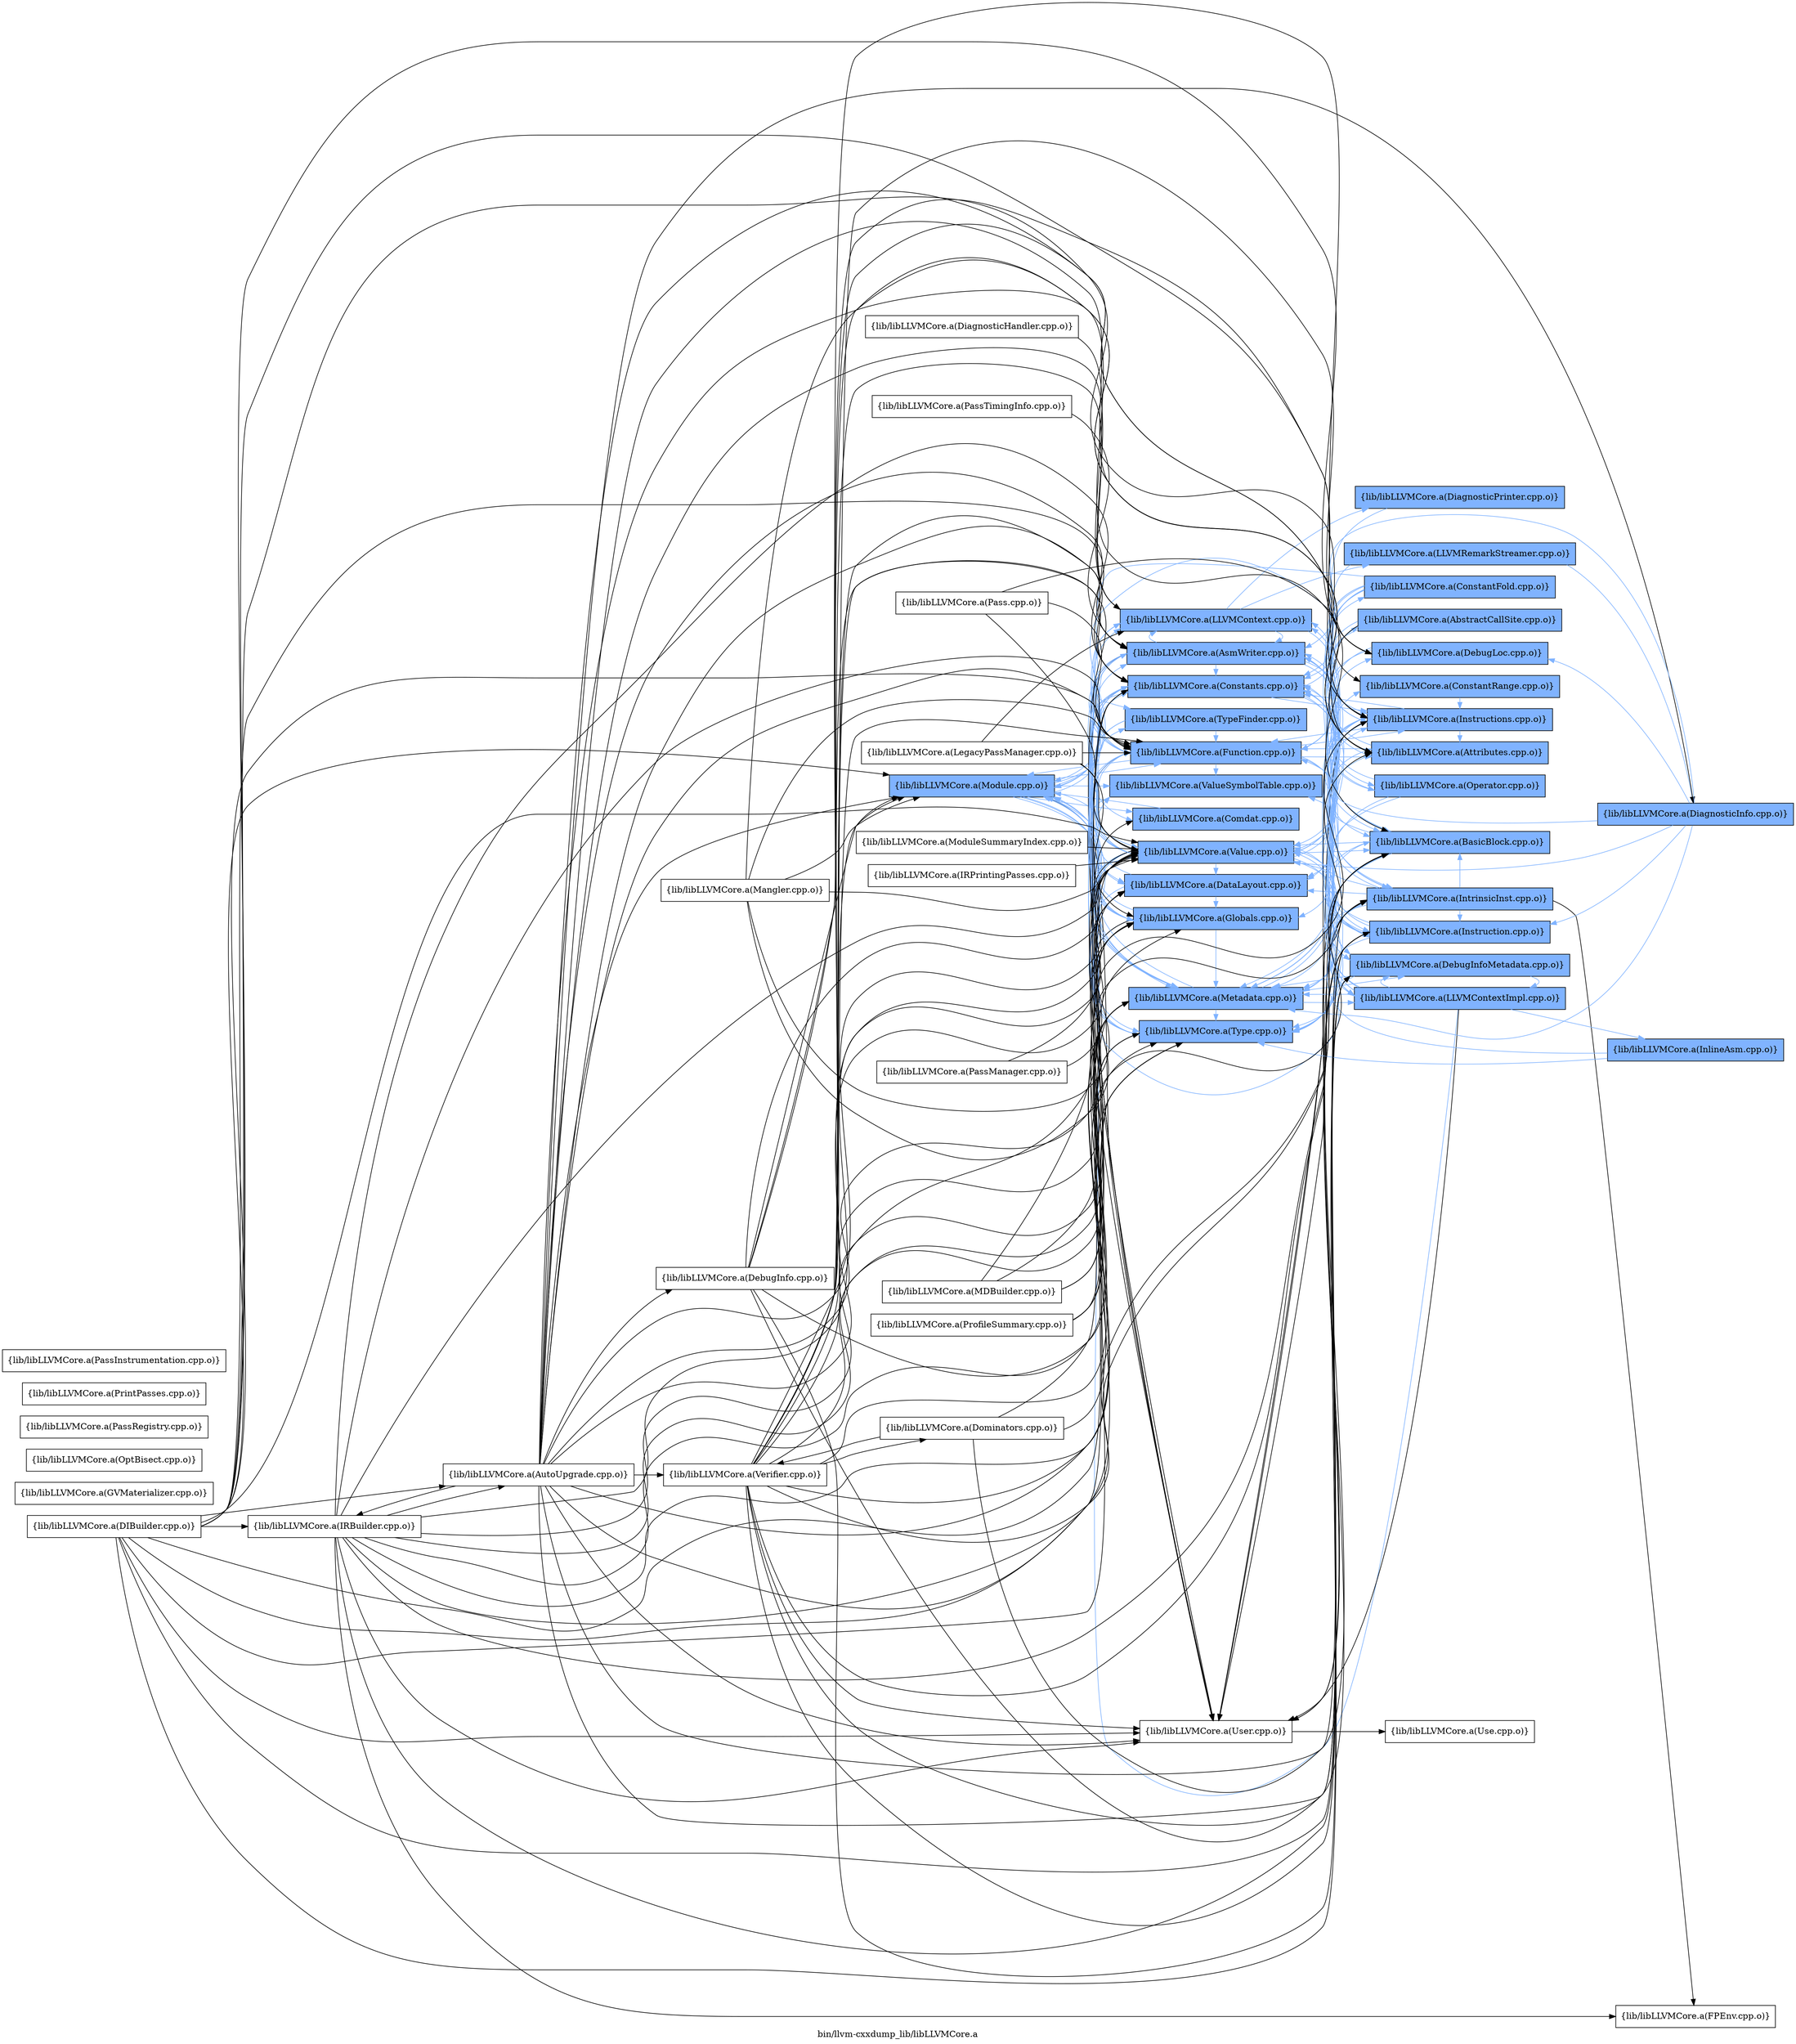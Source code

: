 digraph "bin/llvm-cxxdump_lib/libLLVMCore.a" {
	label="bin/llvm-cxxdump_lib/libLLVMCore.a";
	rankdir=LR;
	{ rank=same; Node0x55d2ca1a23d8;  }
	{ rank=same; Node0x55d2ca1a4278; Node0x55d2ca19dc48; Node0x55d2ca1a7ab8; Node0x55d2ca1a6078; Node0x55d2ca1a7b08; Node0x55d2ca1a2dd8; Node0x55d2ca1a6708; Node0x55d2ca1a2ba8; Node0x55d2ca1a4548; Node0x55d2ca1a5218; Node0x55d2ca19e058; Node0x55d2ca19ed78; Node0x55d2ca19e648;  }
	{ rank=same; Node0x55d2ca1a5358; Node0x55d2ca19e8c8; Node0x55d2ca1a4d68; Node0x55d2ca1a4778; Node0x55d2ca1a1758; Node0x55d2ca1a6848; Node0x55d2ca1a3508; Node0x55d2ca1a6898; Node0x55d2ca1a6ed8; Node0x55d2ca1a5a88; Node0x55d2ca1a5858; Node0x55d2ca19f958; Node0x55d2ca19e418; Node0x55d2ca1a4f98; Node0x55d2ca1a4ae8;  }

	Node0x55d2ca1a23d8 [shape=record,shape=box,group=1,style=filled,fillcolor="0.600000 0.5 1",label="{lib/libLLVMCore.a(Module.cpp.o)}"];
	Node0x55d2ca1a23d8 -> Node0x55d2ca1a4278[color="0.600000 0.5 1"];
	Node0x55d2ca1a23d8 -> Node0x55d2ca19dc48[color="0.600000 0.5 1"];
	Node0x55d2ca1a23d8 -> Node0x55d2ca1a7ab8[color="0.600000 0.5 1"];
	Node0x55d2ca1a23d8 -> Node0x55d2ca1a6078[color="0.600000 0.5 1"];
	Node0x55d2ca1a23d8 -> Node0x55d2ca1a7b08[color="0.600000 0.5 1"];
	Node0x55d2ca1a23d8 -> Node0x55d2ca1a2dd8[color="0.600000 0.5 1"];
	Node0x55d2ca1a23d8 -> Node0x55d2ca1a6708[color="0.600000 0.5 1"];
	Node0x55d2ca1a23d8 -> Node0x55d2ca1a2ba8[color="0.600000 0.5 1"];
	Node0x55d2ca1a23d8 -> Node0x55d2ca1a4548[color="0.600000 0.5 1"];
	Node0x55d2ca1a23d8 -> Node0x55d2ca1a5218[color="0.600000 0.5 1"];
	Node0x55d2ca1a23d8 -> Node0x55d2ca19e058;
	Node0x55d2ca1a23d8 -> Node0x55d2ca19ed78[color="0.600000 0.5 1"];
	Node0x55d2ca1a23d8 -> Node0x55d2ca19e648[color="0.600000 0.5 1"];
	Node0x55d2ca19dc48 [shape=record,shape=box,group=1,style=filled,fillcolor="0.600000 0.5 1",label="{lib/libLLVMCore.a(Comdat.cpp.o)}"];
	Node0x55d2ca19dc48 -> Node0x55d2ca1a23d8[color="0.600000 0.5 1"];
	Node0x55d2ca1a6078 [shape=record,shape=box,group=1,style=filled,fillcolor="0.600000 0.5 1",label="{lib/libLLVMCore.a(DataLayout.cpp.o)}"];
	Node0x55d2ca1a6078 -> Node0x55d2ca1a2dd8[color="0.600000 0.5 1"];
	Node0x55d2ca1a6078 -> Node0x55d2ca1a23d8[color="0.600000 0.5 1"];
	Node0x55d2ca1a6078 -> Node0x55d2ca1a4548[color="0.600000 0.5 1"];
	Node0x55d2ca1a2dd8 [shape=record,shape=box,group=1,style=filled,fillcolor="0.600000 0.5 1",label="{lib/libLLVMCore.a(Globals.cpp.o)}"];
	Node0x55d2ca1a2dd8 -> Node0x55d2ca1a7ab8[color="0.600000 0.5 1"];
	Node0x55d2ca1a2dd8 -> Node0x55d2ca1a7b08[color="0.600000 0.5 1"];
	Node0x55d2ca1a2dd8 -> Node0x55d2ca1a2ba8[color="0.600000 0.5 1"];
	Node0x55d2ca1a2dd8 -> Node0x55d2ca1a23d8[color="0.600000 0.5 1"];
	Node0x55d2ca1a2dd8 -> Node0x55d2ca1a4548[color="0.600000 0.5 1"];
	Node0x55d2ca1a2dd8 -> Node0x55d2ca19e058;
	Node0x55d2ca1a2dd8 -> Node0x55d2ca19ed78[color="0.600000 0.5 1"];
	Node0x55d2ca19e328 [shape=record,shape=box,group=0,label="{lib/libLLVMCore.a(Mangler.cpp.o)}"];
	Node0x55d2ca19e328 -> Node0x55d2ca1a5358;
	Node0x55d2ca19e328 -> Node0x55d2ca1a6078;
	Node0x55d2ca19e328 -> Node0x55d2ca1a7b08;
	Node0x55d2ca19e328 -> Node0x55d2ca1a2dd8;
	Node0x55d2ca19e328 -> Node0x55d2ca1a23d8;
	Node0x55d2ca19e328 -> Node0x55d2ca19ed78;
	Node0x55d2ca1a2ba8 [shape=record,shape=box,group=1,style=filled,fillcolor="0.600000 0.5 1",label="{lib/libLLVMCore.a(Metadata.cpp.o)}"];
	Node0x55d2ca1a2ba8 -> Node0x55d2ca1a4278[color="0.600000 0.5 1"];
	Node0x55d2ca1a2ba8 -> Node0x55d2ca19e418[color="0.600000 0.5 1"];
	Node0x55d2ca1a2ba8 -> Node0x55d2ca1a7ab8[color="0.600000 0.5 1"];
	Node0x55d2ca1a2ba8 -> Node0x55d2ca1a4d68[color="0.600000 0.5 1"];
	Node0x55d2ca1a2ba8 -> Node0x55d2ca1a4f98[color="0.600000 0.5 1"];
	Node0x55d2ca1a2ba8 -> Node0x55d2ca1a6708[color="0.600000 0.5 1"];
	Node0x55d2ca1a2ba8 -> Node0x55d2ca1a5858[color="0.600000 0.5 1"];
	Node0x55d2ca1a2ba8 -> Node0x55d2ca1a23d8[color="0.600000 0.5 1"];
	Node0x55d2ca1a2ba8 -> Node0x55d2ca1a4548[color="0.600000 0.5 1"];
	Node0x55d2ca1a2ba8 -> Node0x55d2ca19ed78[color="0.600000 0.5 1"];
	Node0x55d2ca19ed78 [shape=record,shape=box,group=1,style=filled,fillcolor="0.600000 0.5 1",label="{lib/libLLVMCore.a(Value.cpp.o)}"];
	Node0x55d2ca19ed78 -> Node0x55d2ca1a5358[color="0.600000 0.5 1"];
	Node0x55d2ca19ed78 -> Node0x55d2ca19e8c8[color="0.600000 0.5 1"];
	Node0x55d2ca19ed78 -> Node0x55d2ca1a7ab8[color="0.600000 0.5 1"];
	Node0x55d2ca19ed78 -> Node0x55d2ca1a6078[color="0.600000 0.5 1"];
	Node0x55d2ca19ed78 -> Node0x55d2ca1a7b08[color="0.600000 0.5 1"];
	Node0x55d2ca19ed78 -> Node0x55d2ca1a2dd8[color="0.600000 0.5 1"];
	Node0x55d2ca19ed78 -> Node0x55d2ca1a4778[color="0.600000 0.5 1"];
	Node0x55d2ca19ed78 -> Node0x55d2ca1a1758[color="0.600000 0.5 1"];
	Node0x55d2ca19ed78 -> Node0x55d2ca1a6708[color="0.600000 0.5 1"];
	Node0x55d2ca19ed78 -> Node0x55d2ca1a5858[color="0.600000 0.5 1"];
	Node0x55d2ca19ed78 -> Node0x55d2ca1a2ba8[color="0.600000 0.5 1"];
	Node0x55d2ca19ed78 -> Node0x55d2ca1a4548[color="0.600000 0.5 1"];
	Node0x55d2ca19ed78 -> Node0x55d2ca19e058;
	Node0x55d2ca19ed78 -> Node0x55d2ca19e648[color="0.600000 0.5 1"];
	Node0x55d2ca1a5358 [shape=record,shape=box,group=1,style=filled,fillcolor="0.600000 0.5 1",label="{lib/libLLVMCore.a(Attributes.cpp.o)}"];
	Node0x55d2ca1a5358 -> Node0x55d2ca1a4278[color="0.600000 0.5 1"];
	Node0x55d2ca1a5358 -> Node0x55d2ca1a7b08[color="0.600000 0.5 1"];
	Node0x55d2ca1a1488 [shape=record,shape=box,group=0,label="{lib/libLLVMCore.a(AutoUpgrade.cpp.o)}"];
	Node0x55d2ca1a1488 -> Node0x55d2ca1a5358;
	Node0x55d2ca1a1488 -> Node0x55d2ca1a4278;
	Node0x55d2ca1a1488 -> Node0x55d2ca19e8c8;
	Node0x55d2ca1a1488 -> Node0x55d2ca1a7ab8;
	Node0x55d2ca1a1488 -> Node0x55d2ca1a6078;
	Node0x55d2ca1a1488 -> Node0x55d2ca1a63e8;
	Node0x55d2ca1a1488 -> Node0x55d2ca1a5948;
	Node0x55d2ca1a1488 -> Node0x55d2ca1a7b08;
	Node0x55d2ca1a1488 -> Node0x55d2ca1a2dd8;
	Node0x55d2ca1a1488 -> Node0x55d2ca1a35a8;
	Node0x55d2ca1a1488 -> Node0x55d2ca1a4778;
	Node0x55d2ca1a1488 -> Node0x55d2ca1a1758;
	Node0x55d2ca1a1488 -> Node0x55d2ca1a6848;
	Node0x55d2ca1a1488 -> Node0x55d2ca1a6708;
	Node0x55d2ca1a1488 -> Node0x55d2ca1a2ba8;
	Node0x55d2ca1a1488 -> Node0x55d2ca1a23d8;
	Node0x55d2ca1a1488 -> Node0x55d2ca1a4548;
	Node0x55d2ca1a1488 -> Node0x55d2ca19e058;
	Node0x55d2ca1a1488 -> Node0x55d2ca19ed78;
	Node0x55d2ca1a1488 -> Node0x55d2ca1a7888;
	Node0x55d2ca19e8c8 [shape=record,shape=box,group=1,style=filled,fillcolor="0.600000 0.5 1",label="{lib/libLLVMCore.a(BasicBlock.cpp.o)}"];
	Node0x55d2ca19e8c8 -> Node0x55d2ca1a7ab8[color="0.600000 0.5 1"];
	Node0x55d2ca19e8c8 -> Node0x55d2ca1a4778[color="0.600000 0.5 1"];
	Node0x55d2ca19e8c8 -> Node0x55d2ca1a2ba8[color="0.600000 0.5 1"];
	Node0x55d2ca19e8c8 -> Node0x55d2ca1a4548[color="0.600000 0.5 1"];
	Node0x55d2ca19e8c8 -> Node0x55d2ca19e058;
	Node0x55d2ca19e8c8 -> Node0x55d2ca19ed78[color="0.600000 0.5 1"];
	Node0x55d2ca19e8c8 -> Node0x55d2ca19e648[color="0.600000 0.5 1"];
	Node0x55d2ca19e418 [shape=record,shape=box,group=1,style=filled,fillcolor="0.600000 0.5 1",label="{lib/libLLVMCore.a(ConstantRange.cpp.o)}"];
	Node0x55d2ca19e418 -> Node0x55d2ca1a1758[color="0.600000 0.5 1"];
	Node0x55d2ca1a7ab8 [shape=record,shape=box,group=1,style=filled,fillcolor="0.600000 0.5 1",label="{lib/libLLVMCore.a(Constants.cpp.o)}"];
	Node0x55d2ca1a7ab8 -> Node0x55d2ca1a6898[color="0.600000 0.5 1"];
	Node0x55d2ca1a7ab8 -> Node0x55d2ca1a7b08[color="0.600000 0.5 1"];
	Node0x55d2ca1a7ab8 -> Node0x55d2ca1a2dd8[color="0.600000 0.5 1"];
	Node0x55d2ca1a7ab8 -> Node0x55d2ca1a4778[color="0.600000 0.5 1"];
	Node0x55d2ca1a7ab8 -> Node0x55d2ca1a1758[color="0.600000 0.5 1"];
	Node0x55d2ca1a7ab8 -> Node0x55d2ca1a3508[color="0.600000 0.5 1"];
	Node0x55d2ca1a7ab8 -> Node0x55d2ca1a4548[color="0.600000 0.5 1"];
	Node0x55d2ca1a7ab8 -> Node0x55d2ca19e058;
	Node0x55d2ca1a7ab8 -> Node0x55d2ca19ed78[color="0.600000 0.5 1"];
	Node0x55d2ca1a63e8 [shape=record,shape=box,group=0,label="{lib/libLLVMCore.a(DebugInfo.cpp.o)}"];
	Node0x55d2ca1a63e8 -> Node0x55d2ca1a4d68;
	Node0x55d2ca1a63e8 -> Node0x55d2ca1a4f98;
	Node0x55d2ca1a63e8 -> Node0x55d2ca1a7b08;
	Node0x55d2ca1a63e8 -> Node0x55d2ca1a4778;
	Node0x55d2ca1a63e8 -> Node0x55d2ca1a2ba8;
	Node0x55d2ca1a63e8 -> Node0x55d2ca1a23d8;
	Node0x55d2ca1a63e8 -> Node0x55d2ca19ed78;
	Node0x55d2ca1a4d68 [shape=record,shape=box,group=1,style=filled,fillcolor="0.600000 0.5 1",label="{lib/libLLVMCore.a(DebugInfoMetadata.cpp.o)}"];
	Node0x55d2ca1a4d68 -> Node0x55d2ca1a7ab8[color="0.600000 0.5 1"];
	Node0x55d2ca1a4d68 -> Node0x55d2ca1a6708[color="0.600000 0.5 1"];
	Node0x55d2ca1a4d68 -> Node0x55d2ca1a5858[color="0.600000 0.5 1"];
	Node0x55d2ca1a4d68 -> Node0x55d2ca1a2ba8[color="0.600000 0.5 1"];
	Node0x55d2ca1a4d68 -> Node0x55d2ca1a4548[color="0.600000 0.5 1"];
	Node0x55d2ca1a4f98 [shape=record,shape=box,group=1,style=filled,fillcolor="0.600000 0.5 1",label="{lib/libLLVMCore.a(DebugLoc.cpp.o)}"];
	Node0x55d2ca1a4f98 -> Node0x55d2ca1a4d68[color="0.600000 0.5 1"];
	Node0x55d2ca1a4f98 -> Node0x55d2ca1a2ba8[color="0.600000 0.5 1"];
	Node0x55d2ca1a7b08 [shape=record,shape=box,group=1,style=filled,fillcolor="0.600000 0.5 1",label="{lib/libLLVMCore.a(Function.cpp.o)}"];
	Node0x55d2ca1a7b08 -> Node0x55d2ca1a5358[color="0.600000 0.5 1"];
	Node0x55d2ca1a7b08 -> Node0x55d2ca19e8c8[color="0.600000 0.5 1"];
	Node0x55d2ca1a7b08 -> Node0x55d2ca1a7ab8[color="0.600000 0.5 1"];
	Node0x55d2ca1a7b08 -> Node0x55d2ca1a6078[color="0.600000 0.5 1"];
	Node0x55d2ca1a7b08 -> Node0x55d2ca1a6ed8[color="0.600000 0.5 1"];
	Node0x55d2ca1a7b08 -> Node0x55d2ca1a1758[color="0.600000 0.5 1"];
	Node0x55d2ca1a7b08 -> Node0x55d2ca1a6848[color="0.600000 0.5 1"];
	Node0x55d2ca1a7b08 -> Node0x55d2ca1a6708[color="0.600000 0.5 1"];
	Node0x55d2ca1a7b08 -> Node0x55d2ca1a2ba8[color="0.600000 0.5 1"];
	Node0x55d2ca1a7b08 -> Node0x55d2ca1a23d8[color="0.600000 0.5 1"];
	Node0x55d2ca1a7b08 -> Node0x55d2ca1a4548[color="0.600000 0.5 1"];
	Node0x55d2ca1a7b08 -> Node0x55d2ca19e058;
	Node0x55d2ca1a7b08 -> Node0x55d2ca19ed78[color="0.600000 0.5 1"];
	Node0x55d2ca1a7b08 -> Node0x55d2ca19e648[color="0.600000 0.5 1"];
	Node0x55d2ca1a3878 [shape=record,shape=box,group=0,label="{lib/libLLVMCore.a(GVMaterializer.cpp.o)}"];
	Node0x55d2ca1a44f8 [shape=record,shape=box,group=1,style=filled,fillcolor="0.600000 0.5 1",label="{lib/libLLVMCore.a(InlineAsm.cpp.o)}"];
	Node0x55d2ca1a44f8 -> Node0x55d2ca1a4548[color="0.600000 0.5 1"];
	Node0x55d2ca1a44f8 -> Node0x55d2ca19ed78[color="0.600000 0.5 1"];
	Node0x55d2ca1a4778 [shape=record,shape=box,group=1,style=filled,fillcolor="0.600000 0.5 1",label="{lib/libLLVMCore.a(Instruction.cpp.o)}"];
	Node0x55d2ca1a4778 -> Node0x55d2ca1a5358[color="0.600000 0.5 1"];
	Node0x55d2ca1a4778 -> Node0x55d2ca19e8c8[color="0.600000 0.5 1"];
	Node0x55d2ca1a4778 -> Node0x55d2ca1a7ab8[color="0.600000 0.5 1"];
	Node0x55d2ca1a4778 -> Node0x55d2ca1a1758[color="0.600000 0.5 1"];
	Node0x55d2ca1a4778 -> Node0x55d2ca1a2ba8[color="0.600000 0.5 1"];
	Node0x55d2ca1a4778 -> Node0x55d2ca19e058;
	Node0x55d2ca1a4778 -> Node0x55d2ca19ed78[color="0.600000 0.5 1"];
	Node0x55d2ca1a1758 [shape=record,shape=box,group=1,style=filled,fillcolor="0.600000 0.5 1",label="{lib/libLLVMCore.a(Instructions.cpp.o)}"];
	Node0x55d2ca1a1758 -> Node0x55d2ca1a5358[color="0.600000 0.5 1"];
	Node0x55d2ca1a1758 -> Node0x55d2ca19e8c8[color="0.600000 0.5 1"];
	Node0x55d2ca1a1758 -> Node0x55d2ca1a7ab8[color="0.600000 0.5 1"];
	Node0x55d2ca1a1758 -> Node0x55d2ca1a6078[color="0.600000 0.5 1"];
	Node0x55d2ca1a1758 -> Node0x55d2ca1a7b08[color="0.600000 0.5 1"];
	Node0x55d2ca1a1758 -> Node0x55d2ca1a4778[color="0.600000 0.5 1"];
	Node0x55d2ca1a1758 -> Node0x55d2ca1a5858[color="0.600000 0.5 1"];
	Node0x55d2ca1a1758 -> Node0x55d2ca1a2ba8[color="0.600000 0.5 1"];
	Node0x55d2ca1a1758 -> Node0x55d2ca1a23d8[color="0.600000 0.5 1"];
	Node0x55d2ca1a1758 -> Node0x55d2ca1a4548[color="0.600000 0.5 1"];
	Node0x55d2ca1a1758 -> Node0x55d2ca19e058;
	Node0x55d2ca1a1758 -> Node0x55d2ca19ed78[color="0.600000 0.5 1"];
	Node0x55d2ca1a6708 [shape=record,shape=box,group=1,style=filled,fillcolor="0.600000 0.5 1",label="{lib/libLLVMCore.a(LLVMContext.cpp.o)}"];
	Node0x55d2ca1a6708 -> Node0x55d2ca1a4278[color="0.600000 0.5 1"];
	Node0x55d2ca1a6708 -> Node0x55d2ca1a5a88[color="0.600000 0.5 1"];
	Node0x55d2ca1a6708 -> Node0x55d2ca1a5858[color="0.600000 0.5 1"];
	Node0x55d2ca1a6708 -> Node0x55d2ca19f958[color="0.600000 0.5 1"];
	Node0x55d2ca1a4548 [shape=record,shape=box,group=1,style=filled,fillcolor="0.600000 0.5 1",label="{lib/libLLVMCore.a(Type.cpp.o)}"];
	Node0x55d2ca1a4548 -> Node0x55d2ca1a7ab8[color="0.600000 0.5 1"];
	Node0x55d2ca19e058 [shape=record,shape=box,group=0,label="{lib/libLLVMCore.a(User.cpp.o)}"];
	Node0x55d2ca19e058 -> Node0x55d2ca1a4ae8;
	Node0x55d2ca1a7888 [shape=record,shape=box,group=0,label="{lib/libLLVMCore.a(Verifier.cpp.o)}"];
	Node0x55d2ca1a7888 -> Node0x55d2ca1a5358;
	Node0x55d2ca1a7888 -> Node0x55d2ca1a4278;
	Node0x55d2ca1a7888 -> Node0x55d2ca19e8c8;
	Node0x55d2ca1a7888 -> Node0x55d2ca19dc48;
	Node0x55d2ca1a7888 -> Node0x55d2ca19e418;
	Node0x55d2ca1a7888 -> Node0x55d2ca1a7ab8;
	Node0x55d2ca1a7888 -> Node0x55d2ca1a6078;
	Node0x55d2ca1a7888 -> Node0x55d2ca1a4d68;
	Node0x55d2ca1a7888 -> Node0x55d2ca1a4f98;
	Node0x55d2ca1a7888 -> Node0x55d2ca1a7b08;
	Node0x55d2ca1a7888 -> Node0x55d2ca1a2dd8;
	Node0x55d2ca1a7888 -> Node0x55d2ca1a4778;
	Node0x55d2ca1a7888 -> Node0x55d2ca1a1758;
	Node0x55d2ca1a7888 -> Node0x55d2ca1a6848;
	Node0x55d2ca1a7888 -> Node0x55d2ca1a6708;
	Node0x55d2ca1a7888 -> Node0x55d2ca1a2ba8;
	Node0x55d2ca1a7888 -> Node0x55d2ca1a23d8;
	Node0x55d2ca1a7888 -> Node0x55d2ca1a4548;
	Node0x55d2ca1a7888 -> Node0x55d2ca19e058;
	Node0x55d2ca1a7888 -> Node0x55d2ca19ed78;
	Node0x55d2ca1a7888 -> Node0x55d2ca19dfb8;
	Node0x55d2ca1a6848 [shape=record,shape=box,group=1,style=filled,fillcolor="0.600000 0.5 1",label="{lib/libLLVMCore.a(IntrinsicInst.cpp.o)}"];
	Node0x55d2ca1a6848 -> Node0x55d2ca19e8c8[color="0.600000 0.5 1"];
	Node0x55d2ca1a6848 -> Node0x55d2ca1a7ab8[color="0.600000 0.5 1"];
	Node0x55d2ca1a6848 -> Node0x55d2ca1a6078[color="0.600000 0.5 1"];
	Node0x55d2ca1a6848 -> Node0x55d2ca1a4d68[color="0.600000 0.5 1"];
	Node0x55d2ca1a6848 -> Node0x55d2ca1a5128;
	Node0x55d2ca1a6848 -> Node0x55d2ca1a4778[color="0.600000 0.5 1"];
	Node0x55d2ca1a6848 -> Node0x55d2ca1a1758[color="0.600000 0.5 1"];
	Node0x55d2ca1a6848 -> Node0x55d2ca1a2ba8[color="0.600000 0.5 1"];
	Node0x55d2ca1a6848 -> Node0x55d2ca1a23d8[color="0.600000 0.5 1"];
	Node0x55d2ca1a6848 -> Node0x55d2ca1a4548[color="0.600000 0.5 1"];
	Node0x55d2ca1a6848 -> Node0x55d2ca19e058;
	Node0x55d2ca1a6848 -> Node0x55d2ca19ed78[color="0.600000 0.5 1"];
	Node0x55d2ca1a4278 [shape=record,shape=box,group=1,style=filled,fillcolor="0.600000 0.5 1",label="{lib/libLLVMCore.a(AsmWriter.cpp.o)}"];
	Node0x55d2ca1a4278 -> Node0x55d2ca1a5358[color="0.600000 0.5 1"];
	Node0x55d2ca1a4278 -> Node0x55d2ca19e8c8[color="0.600000 0.5 1"];
	Node0x55d2ca1a4278 -> Node0x55d2ca19dc48[color="0.600000 0.5 1"];
	Node0x55d2ca1a4278 -> Node0x55d2ca1a7ab8[color="0.600000 0.5 1"];
	Node0x55d2ca1a4278 -> Node0x55d2ca1a4d68[color="0.600000 0.5 1"];
	Node0x55d2ca1a4278 -> Node0x55d2ca1a7b08[color="0.600000 0.5 1"];
	Node0x55d2ca1a4278 -> Node0x55d2ca1a2dd8[color="0.600000 0.5 1"];
	Node0x55d2ca1a4278 -> Node0x55d2ca1a4778[color="0.600000 0.5 1"];
	Node0x55d2ca1a4278 -> Node0x55d2ca1a1758[color="0.600000 0.5 1"];
	Node0x55d2ca1a4278 -> Node0x55d2ca1a6848[color="0.600000 0.5 1"];
	Node0x55d2ca1a4278 -> Node0x55d2ca1a6708[color="0.600000 0.5 1"];
	Node0x55d2ca1a4278 -> Node0x55d2ca1a2ba8[color="0.600000 0.5 1"];
	Node0x55d2ca1a4278 -> Node0x55d2ca1a23d8[color="0.600000 0.5 1"];
	Node0x55d2ca1a4278 -> Node0x55d2ca1a3508[color="0.600000 0.5 1"];
	Node0x55d2ca1a4278 -> Node0x55d2ca1a4548[color="0.600000 0.5 1"];
	Node0x55d2ca1a4278 -> Node0x55d2ca1a5218[color="0.600000 0.5 1"];
	Node0x55d2ca1a4278 -> Node0x55d2ca19e058;
	Node0x55d2ca1a4278 -> Node0x55d2ca19ed78[color="0.600000 0.5 1"];
	Node0x55d2ca1a3508 [shape=record,shape=box,group=1,style=filled,fillcolor="0.600000 0.5 1",label="{lib/libLLVMCore.a(Operator.cpp.o)}"];
	Node0x55d2ca1a3508 -> Node0x55d2ca1a7ab8[color="0.600000 0.5 1"];
	Node0x55d2ca1a3508 -> Node0x55d2ca1a6078[color="0.600000 0.5 1"];
	Node0x55d2ca1a3508 -> Node0x55d2ca1a4548[color="0.600000 0.5 1"];
	Node0x55d2ca1a5218 [shape=record,shape=box,group=1,style=filled,fillcolor="0.600000 0.5 1",label="{lib/libLLVMCore.a(TypeFinder.cpp.o)}"];
	Node0x55d2ca1a5218 -> Node0x55d2ca1a7b08[color="0.600000 0.5 1"];
	Node0x55d2ca1a5218 -> Node0x55d2ca1a2dd8[color="0.600000 0.5 1"];
	Node0x55d2ca1a5218 -> Node0x55d2ca1a2ba8[color="0.600000 0.5 1"];
	Node0x55d2ca1a5948 [shape=record,shape=box,group=1,style=filled,fillcolor="0.600000 0.5 1",label="{lib/libLLVMCore.a(DiagnosticInfo.cpp.o)}"];
	Node0x55d2ca1a5948 -> Node0x55d2ca1a4278[color="0.600000 0.5 1"];
	Node0x55d2ca1a5948 -> Node0x55d2ca1a4f98[color="0.600000 0.5 1"];
	Node0x55d2ca1a5948 -> Node0x55d2ca1a7b08[color="0.600000 0.5 1"];
	Node0x55d2ca1a5948 -> Node0x55d2ca1a4778[color="0.600000 0.5 1"];
	Node0x55d2ca1a5948 -> Node0x55d2ca1a2ba8[color="0.600000 0.5 1"];
	Node0x55d2ca1a5948 -> Node0x55d2ca19ed78[color="0.600000 0.5 1"];
	Node0x55d2ca1a35a8 [shape=record,shape=box,group=0,label="{lib/libLLVMCore.a(IRBuilder.cpp.o)}"];
	Node0x55d2ca1a35a8 -> Node0x55d2ca1a5358;
	Node0x55d2ca1a35a8 -> Node0x55d2ca1a1488;
	Node0x55d2ca1a35a8 -> Node0x55d2ca19e8c8;
	Node0x55d2ca1a35a8 -> Node0x55d2ca1a7ab8;
	Node0x55d2ca1a35a8 -> Node0x55d2ca1a6078;
	Node0x55d2ca1a35a8 -> Node0x55d2ca1a7b08;
	Node0x55d2ca1a35a8 -> Node0x55d2ca1a2dd8;
	Node0x55d2ca1a35a8 -> Node0x55d2ca1a5128;
	Node0x55d2ca1a35a8 -> Node0x55d2ca1a4778;
	Node0x55d2ca1a35a8 -> Node0x55d2ca1a1758;
	Node0x55d2ca1a35a8 -> Node0x55d2ca1a2ba8;
	Node0x55d2ca1a35a8 -> Node0x55d2ca1a4548;
	Node0x55d2ca1a35a8 -> Node0x55d2ca19e058;
	Node0x55d2ca1a35a8 -> Node0x55d2ca19ed78;
	Node0x55d2ca19e648 [shape=record,shape=box,group=1,style=filled,fillcolor="0.600000 0.5 1",label="{lib/libLLVMCore.a(ValueSymbolTable.cpp.o)}"];
	Node0x55d2ca19e648 -> Node0x55d2ca19ed78[color="0.600000 0.5 1"];
	Node0x55d2ca1a6898 [shape=record,shape=box,group=1,style=filled,fillcolor="0.600000 0.5 1",label="{lib/libLLVMCore.a(ConstantFold.cpp.o)}"];
	Node0x55d2ca1a6898 -> Node0x55d2ca1a7ab8[color="0.600000 0.5 1"];
	Node0x55d2ca1a6898 -> Node0x55d2ca1a7b08[color="0.600000 0.5 1"];
	Node0x55d2ca1a6898 -> Node0x55d2ca1a2dd8[color="0.600000 0.5 1"];
	Node0x55d2ca1a6898 -> Node0x55d2ca1a1758[color="0.600000 0.5 1"];
	Node0x55d2ca1a6898 -> Node0x55d2ca1a23d8[color="0.600000 0.5 1"];
	Node0x55d2ca1a6898 -> Node0x55d2ca1a3508[color="0.600000 0.5 1"];
	Node0x55d2ca1a6898 -> Node0x55d2ca1a4548[color="0.600000 0.5 1"];
	Node0x55d2ca1a6898 -> Node0x55d2ca19ed78[color="0.600000 0.5 1"];
	Node0x55d2ca1a5c68 [shape=record,shape=box,group=0,label="{lib/libLLVMCore.a(DIBuilder.cpp.o)}"];
	Node0x55d2ca1a5c68 -> Node0x55d2ca1a5358;
	Node0x55d2ca1a5c68 -> Node0x55d2ca1a1488;
	Node0x55d2ca1a5c68 -> Node0x55d2ca19e8c8;
	Node0x55d2ca1a5c68 -> Node0x55d2ca1a7ab8;
	Node0x55d2ca1a5c68 -> Node0x55d2ca1a4d68;
	Node0x55d2ca1a5c68 -> Node0x55d2ca1a4f98;
	Node0x55d2ca1a5c68 -> Node0x55d2ca1a7b08;
	Node0x55d2ca1a5c68 -> Node0x55d2ca1a35a8;
	Node0x55d2ca1a5c68 -> Node0x55d2ca1a4778;
	Node0x55d2ca1a5c68 -> Node0x55d2ca1a1758;
	Node0x55d2ca1a5c68 -> Node0x55d2ca1a2ba8;
	Node0x55d2ca1a5c68 -> Node0x55d2ca1a23d8;
	Node0x55d2ca1a5c68 -> Node0x55d2ca1a4548;
	Node0x55d2ca1a5c68 -> Node0x55d2ca19e058;
	Node0x55d2ca1a5c68 -> Node0x55d2ca19ed78;
	Node0x55d2ca1a5858 [shape=record,shape=box,group=1,style=filled,fillcolor="0.600000 0.5 1",label="{lib/libLLVMCore.a(LLVMContextImpl.cpp.o)}"];
	Node0x55d2ca1a5858 -> Node0x55d2ca1a4278[color="0.600000 0.5 1"];
	Node0x55d2ca1a5858 -> Node0x55d2ca1a7ab8[color="0.600000 0.5 1"];
	Node0x55d2ca1a5858 -> Node0x55d2ca1a4d68[color="0.600000 0.5 1"];
	Node0x55d2ca1a5858 -> Node0x55d2ca1a44f8[color="0.600000 0.5 1"];
	Node0x55d2ca1a5858 -> Node0x55d2ca1a6708[color="0.600000 0.5 1"];
	Node0x55d2ca1a5858 -> Node0x55d2ca1a2ba8[color="0.600000 0.5 1"];
	Node0x55d2ca1a5858 -> Node0x55d2ca1a23d8[color="0.600000 0.5 1"];
	Node0x55d2ca1a5858 -> Node0x55d2ca19e058;
	Node0x55d2ca1a5858 -> Node0x55d2ca19ed78[color="0.600000 0.5 1"];
	Node0x55d2ca1a6ed8 [shape=record,shape=box,group=1,style=filled,fillcolor="0.600000 0.5 1",label="{lib/libLLVMCore.a(AbstractCallSite.cpp.o)}"];
	Node0x55d2ca1a6ed8 -> Node0x55d2ca1a7ab8[color="0.600000 0.5 1"];
	Node0x55d2ca1a6ed8 -> Node0x55d2ca1a1758[color="0.600000 0.5 1"];
	Node0x55d2ca1a6ed8 -> Node0x55d2ca1a2ba8[color="0.600000 0.5 1"];
	Node0x55d2ca1a6ed8 -> Node0x55d2ca19e058;
	Node0x55d2ca1a5128 [shape=record,shape=box,group=0,label="{lib/libLLVMCore.a(FPEnv.cpp.o)}"];
	Node0x55d2ca1a5a88 [shape=record,shape=box,group=1,style=filled,fillcolor="0.600000 0.5 1",label="{lib/libLLVMCore.a(DiagnosticPrinter.cpp.o)}"];
	Node0x55d2ca1a5a88 -> Node0x55d2ca19ed78[color="0.600000 0.5 1"];
	Node0x55d2ca19f958 [shape=record,shape=box,group=1,style=filled,fillcolor="0.600000 0.5 1",label="{lib/libLLVMCore.a(LLVMRemarkStreamer.cpp.o)}"];
	Node0x55d2ca19f958 -> Node0x55d2ca1a5948[color="0.600000 0.5 1"];
	Node0x55d2ca19f958 -> Node0x55d2ca19ed78[color="0.600000 0.5 1"];
	Node0x55d2ca19fc78 [shape=record,shape=box,group=0,label="{lib/libLLVMCore.a(DiagnosticHandler.cpp.o)}"];
	Node0x55d2ca19fc78 -> Node0x55d2ca1a6708;
	Node0x55d2ca19eaa8 [shape=record,shape=box,group=0,label="{lib/libLLVMCore.a(MDBuilder.cpp.o)}"];
	Node0x55d2ca19eaa8 -> Node0x55d2ca1a7ab8;
	Node0x55d2ca19eaa8 -> Node0x55d2ca1a2ba8;
	Node0x55d2ca19eaa8 -> Node0x55d2ca1a4548;
	Node0x55d2ca19eaa8 -> Node0x55d2ca19ed78;
	Node0x55d2ca1a16b8 [shape=record,shape=box,group=0,label="{lib/libLLVMCore.a(ModuleSummaryIndex.cpp.o)}"];
	Node0x55d2ca1a16b8 -> Node0x55d2ca19ed78;
	Node0x55d2ca1a2d38 [shape=record,shape=box,group=0,label="{lib/libLLVMCore.a(OptBisect.cpp.o)}"];
	Node0x55d2ca1a3918 [shape=record,shape=box,group=0,label="{lib/libLLVMCore.a(ProfileSummary.cpp.o)}"];
	Node0x55d2ca1a3918 -> Node0x55d2ca1a7ab8;
	Node0x55d2ca1a3918 -> Node0x55d2ca1a2ba8;
	Node0x55d2ca1a3918 -> Node0x55d2ca1a4548;
	Node0x55d2ca1a4ae8 [shape=record,shape=box,group=0,label="{lib/libLLVMCore.a(Use.cpp.o)}"];
	Node0x55d2ca19dfb8 [shape=record,shape=box,group=0,label="{lib/libLLVMCore.a(Dominators.cpp.o)}"];
	Node0x55d2ca19dfb8 -> Node0x55d2ca19e8c8;
	Node0x55d2ca19dfb8 -> Node0x55d2ca1a4778;
	Node0x55d2ca19dfb8 -> Node0x55d2ca19ed78;
	Node0x55d2ca19dfb8 -> Node0x55d2ca1a7888;
	Node0x55d2ca1a6c58 [shape=record,shape=box,group=0,label="{lib/libLLVMCore.a(PassRegistry.cpp.o)}"];
	Node0x55d2ca1a5e48 [shape=record,shape=box,group=0,label="{lib/libLLVMCore.a(Pass.cpp.o)}"];
	Node0x55d2ca1a5e48 -> Node0x55d2ca1a5358;
	Node0x55d2ca1a5e48 -> Node0x55d2ca1a7b08;
	Node0x55d2ca1a5e48 -> Node0x55d2ca19ed78;
	Node0x55d2ca1a6578 [shape=record,shape=box,group=0,label="{lib/libLLVMCore.a(IRPrintingPasses.cpp.o)}"];
	Node0x55d2ca1a6578 -> Node0x55d2ca19ed78;
	Node0x55d2ca1a5998 [shape=record,shape=box,group=0,label="{lib/libLLVMCore.a(PrintPasses.cpp.o)}"];
	Node0x55d2ca1a4ea8 [shape=record,shape=box,group=0,label="{lib/libLLVMCore.a(PassManager.cpp.o)}"];
	Node0x55d2ca1a4ea8 -> Node0x55d2ca1a2dd8;
	Node0x55d2ca1a4ea8 -> Node0x55d2ca19ed78;
	Node0x55d2ca1a5268 [shape=record,shape=box,group=0,label="{lib/libLLVMCore.a(PassInstrumentation.cpp.o)}"];
	Node0x55d2ca1a1898 [shape=record,shape=box,group=0,label="{lib/libLLVMCore.a(LegacyPassManager.cpp.o)}"];
	Node0x55d2ca1a1898 -> Node0x55d2ca1a7b08;
	Node0x55d2ca1a1898 -> Node0x55d2ca1a2dd8;
	Node0x55d2ca1a1898 -> Node0x55d2ca1a6708;
	Node0x55d2ca1a1898 -> Node0x55d2ca19ed78;
	Node0x55d2ca1a2798 [shape=record,shape=box,group=0,label="{lib/libLLVMCore.a(PassTimingInfo.cpp.o)}"];
	Node0x55d2ca1a2798 -> Node0x55d2ca1a4278;
}
